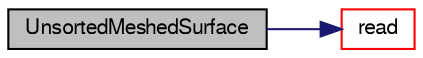 digraph "UnsortedMeshedSurface"
{
  bgcolor="transparent";
  edge [fontname="FreeSans",fontsize="10",labelfontname="FreeSans",labelfontsize="10"];
  node [fontname="FreeSans",fontsize="10",shape=record];
  rankdir="LR";
  Node245 [label="UnsortedMeshedSurface",height=0.2,width=0.4,color="black", fillcolor="grey75", style="filled", fontcolor="black"];
  Node245 -> Node246 [color="midnightblue",fontsize="10",style="solid",fontname="FreeSans"];
  Node246 [label="read",height=0.2,width=0.4,color="red",URL="$a29574.html#a8b399ba606eec0c1c103e9531978fb34",tooltip="Read from file. Chooses reader based on explicit extension. "];
}
